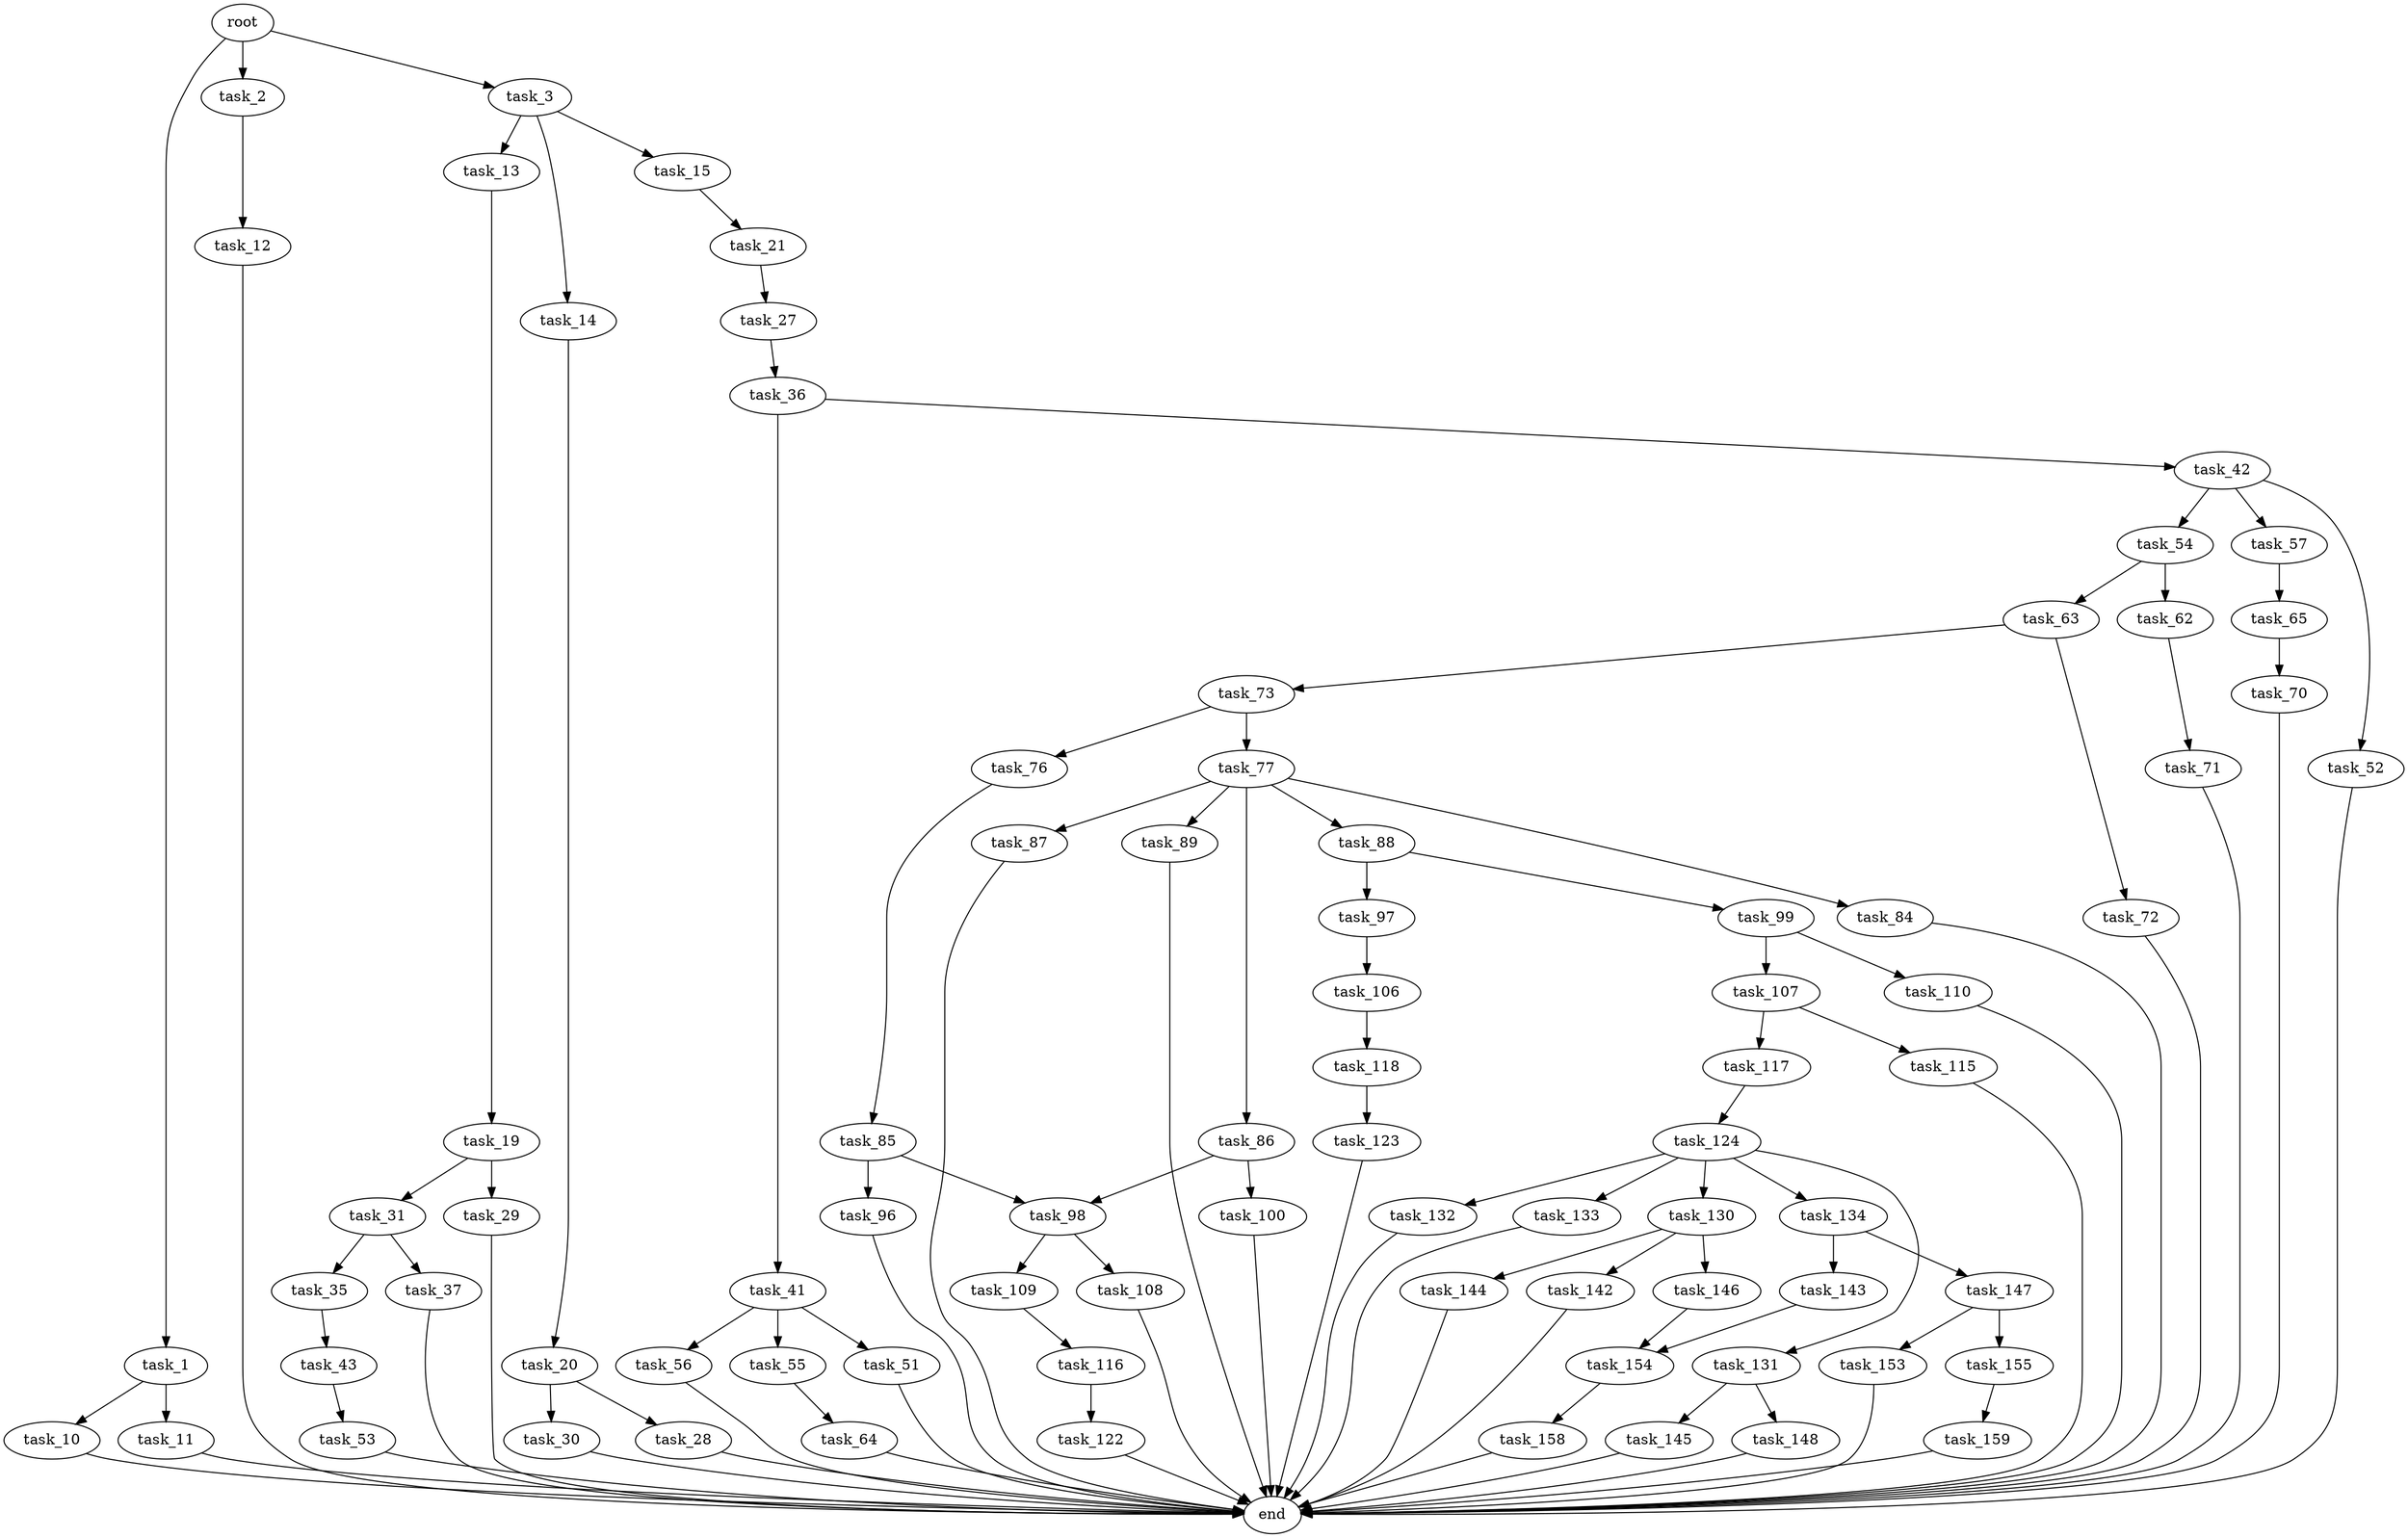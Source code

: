 digraph G {
  root [size="0.000000"];
  task_1 [size="1472559638.000000"];
  task_2 [size="28991029248.000000"];
  task_3 [size="266478906283.000000"];
  task_10 [size="4441467572.000000"];
  task_11 [size="412078286669.000000"];
  task_12 [size="68719476736.000000"];
  task_13 [size="95780734668.000000"];
  task_14 [size="6784563423.000000"];
  task_15 [size="29236209146.000000"];
  end [size="0.000000"];
  task_19 [size="203716102407.000000"];
  task_20 [size="268910934795.000000"];
  task_21 [size="1690665480.000000"];
  task_29 [size="782757789696.000000"];
  task_31 [size="146773985424.000000"];
  task_28 [size="68719476736.000000"];
  task_30 [size="368293445632.000000"];
  task_27 [size="134217728000.000000"];
  task_36 [size="113266761754.000000"];
  task_35 [size="1013891849.000000"];
  task_37 [size="486583911748.000000"];
  task_43 [size="1370439420684.000000"];
  task_41 [size="1017865593317.000000"];
  task_42 [size="14794561891.000000"];
  task_51 [size="541051621449.000000"];
  task_55 [size="68719476736.000000"];
  task_56 [size="3527090764.000000"];
  task_52 [size="109445933254.000000"];
  task_54 [size="37167033159.000000"];
  task_57 [size="352334667826.000000"];
  task_53 [size="141158966364.000000"];
  task_62 [size="368778079788.000000"];
  task_63 [size="275490386978.000000"];
  task_64 [size="549755813888.000000"];
  task_65 [size="34405242316.000000"];
  task_71 [size="2418087568.000000"];
  task_72 [size="14881386174.000000"];
  task_73 [size="782757789696.000000"];
  task_70 [size="89125938007.000000"];
  task_76 [size="572156321.000000"];
  task_77 [size="29536175009.000000"];
  task_85 [size="147071341514.000000"];
  task_84 [size="591043169.000000"];
  task_86 [size="108098959204.000000"];
  task_87 [size="30339381255.000000"];
  task_88 [size="126121103294.000000"];
  task_89 [size="549755813888.000000"];
  task_96 [size="1073741824000.000000"];
  task_98 [size="14817491147.000000"];
  task_100 [size="510214201.000000"];
  task_97 [size="39346605746.000000"];
  task_99 [size="549755813888.000000"];
  task_106 [size="1675463601.000000"];
  task_108 [size="431423457.000000"];
  task_109 [size="7329430560.000000"];
  task_107 [size="1073741824000.000000"];
  task_110 [size="13782633755.000000"];
  task_118 [size="821078159181.000000"];
  task_115 [size="134217728000.000000"];
  task_117 [size="8062641179.000000"];
  task_116 [size="32634850126.000000"];
  task_122 [size="5577829548.000000"];
  task_124 [size="102494369497.000000"];
  task_123 [size="368293445632.000000"];
  task_130 [size="782757789696.000000"];
  task_131 [size="1239533817021.000000"];
  task_132 [size="282194990936.000000"];
  task_133 [size="1787991218.000000"];
  task_134 [size="321429032524.000000"];
  task_142 [size="180703217736.000000"];
  task_144 [size="48324297159.000000"];
  task_146 [size="12922669400.000000"];
  task_145 [size="12231916494.000000"];
  task_148 [size="295801191849.000000"];
  task_143 [size="2021100075.000000"];
  task_147 [size="134217728000.000000"];
  task_154 [size="336835873580.000000"];
  task_153 [size="10870161862.000000"];
  task_155 [size="154014171567.000000"];
  task_158 [size="1651869411.000000"];
  task_159 [size="28991029248.000000"];

  root -> task_1 [size="1.000000"];
  root -> task_2 [size="1.000000"];
  root -> task_3 [size="1.000000"];
  task_1 -> task_10 [size="134217728.000000"];
  task_1 -> task_11 [size="134217728.000000"];
  task_2 -> task_12 [size="75497472.000000"];
  task_3 -> task_13 [size="209715200.000000"];
  task_3 -> task_14 [size="209715200.000000"];
  task_3 -> task_15 [size="209715200.000000"];
  task_10 -> end [size="1.000000"];
  task_11 -> end [size="1.000000"];
  task_12 -> end [size="1.000000"];
  task_13 -> task_19 [size="134217728.000000"];
  task_14 -> task_20 [size="301989888.000000"];
  task_15 -> task_21 [size="536870912.000000"];
  task_19 -> task_29 [size="411041792.000000"];
  task_19 -> task_31 [size="411041792.000000"];
  task_20 -> task_28 [size="301989888.000000"];
  task_20 -> task_30 [size="301989888.000000"];
  task_21 -> task_27 [size="33554432.000000"];
  task_29 -> end [size="1.000000"];
  task_31 -> task_35 [size="134217728.000000"];
  task_31 -> task_37 [size="134217728.000000"];
  task_28 -> end [size="1.000000"];
  task_30 -> end [size="1.000000"];
  task_27 -> task_36 [size="209715200.000000"];
  task_36 -> task_41 [size="301989888.000000"];
  task_36 -> task_42 [size="301989888.000000"];
  task_35 -> task_43 [size="75497472.000000"];
  task_37 -> end [size="1.000000"];
  task_43 -> task_53 [size="838860800.000000"];
  task_41 -> task_51 [size="679477248.000000"];
  task_41 -> task_55 [size="679477248.000000"];
  task_41 -> task_56 [size="679477248.000000"];
  task_42 -> task_52 [size="838860800.000000"];
  task_42 -> task_54 [size="838860800.000000"];
  task_42 -> task_57 [size="838860800.000000"];
  task_51 -> end [size="1.000000"];
  task_55 -> task_64 [size="134217728.000000"];
  task_56 -> end [size="1.000000"];
  task_52 -> end [size="1.000000"];
  task_54 -> task_62 [size="33554432.000000"];
  task_54 -> task_63 [size="33554432.000000"];
  task_57 -> task_65 [size="838860800.000000"];
  task_53 -> end [size="1.000000"];
  task_62 -> task_71 [size="301989888.000000"];
  task_63 -> task_72 [size="209715200.000000"];
  task_63 -> task_73 [size="209715200.000000"];
  task_64 -> end [size="1.000000"];
  task_65 -> task_70 [size="838860800.000000"];
  task_71 -> end [size="1.000000"];
  task_72 -> end [size="1.000000"];
  task_73 -> task_76 [size="679477248.000000"];
  task_73 -> task_77 [size="679477248.000000"];
  task_70 -> end [size="1.000000"];
  task_76 -> task_85 [size="33554432.000000"];
  task_77 -> task_84 [size="838860800.000000"];
  task_77 -> task_86 [size="838860800.000000"];
  task_77 -> task_87 [size="838860800.000000"];
  task_77 -> task_88 [size="838860800.000000"];
  task_77 -> task_89 [size="838860800.000000"];
  task_85 -> task_96 [size="209715200.000000"];
  task_85 -> task_98 [size="209715200.000000"];
  task_84 -> end [size="1.000000"];
  task_86 -> task_98 [size="411041792.000000"];
  task_86 -> task_100 [size="411041792.000000"];
  task_87 -> end [size="1.000000"];
  task_88 -> task_97 [size="209715200.000000"];
  task_88 -> task_99 [size="209715200.000000"];
  task_89 -> end [size="1.000000"];
  task_96 -> end [size="1.000000"];
  task_98 -> task_108 [size="679477248.000000"];
  task_98 -> task_109 [size="679477248.000000"];
  task_100 -> end [size="1.000000"];
  task_97 -> task_106 [size="33554432.000000"];
  task_99 -> task_107 [size="536870912.000000"];
  task_99 -> task_110 [size="536870912.000000"];
  task_106 -> task_118 [size="33554432.000000"];
  task_108 -> end [size="1.000000"];
  task_109 -> task_116 [size="134217728.000000"];
  task_107 -> task_115 [size="838860800.000000"];
  task_107 -> task_117 [size="838860800.000000"];
  task_110 -> end [size="1.000000"];
  task_118 -> task_123 [size="679477248.000000"];
  task_115 -> end [size="1.000000"];
  task_117 -> task_124 [size="301989888.000000"];
  task_116 -> task_122 [size="536870912.000000"];
  task_122 -> end [size="1.000000"];
  task_124 -> task_130 [size="301989888.000000"];
  task_124 -> task_131 [size="301989888.000000"];
  task_124 -> task_132 [size="301989888.000000"];
  task_124 -> task_133 [size="301989888.000000"];
  task_124 -> task_134 [size="301989888.000000"];
  task_123 -> end [size="1.000000"];
  task_130 -> task_142 [size="679477248.000000"];
  task_130 -> task_144 [size="679477248.000000"];
  task_130 -> task_146 [size="679477248.000000"];
  task_131 -> task_145 [size="838860800.000000"];
  task_131 -> task_148 [size="838860800.000000"];
  task_132 -> end [size="1.000000"];
  task_133 -> end [size="1.000000"];
  task_134 -> task_143 [size="411041792.000000"];
  task_134 -> task_147 [size="411041792.000000"];
  task_142 -> end [size="1.000000"];
  task_144 -> end [size="1.000000"];
  task_146 -> task_154 [size="33554432.000000"];
  task_145 -> end [size="1.000000"];
  task_148 -> end [size="1.000000"];
  task_143 -> task_154 [size="75497472.000000"];
  task_147 -> task_153 [size="209715200.000000"];
  task_147 -> task_155 [size="209715200.000000"];
  task_154 -> task_158 [size="411041792.000000"];
  task_153 -> end [size="1.000000"];
  task_155 -> task_159 [size="679477248.000000"];
  task_158 -> end [size="1.000000"];
  task_159 -> end [size="1.000000"];
}
